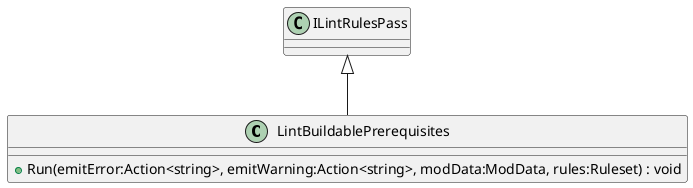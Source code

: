 @startuml
class LintBuildablePrerequisites {
    + Run(emitError:Action<string>, emitWarning:Action<string>, modData:ModData, rules:Ruleset) : void
}
ILintRulesPass <|-- LintBuildablePrerequisites
@enduml
